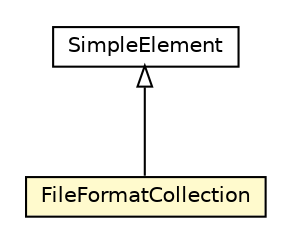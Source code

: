 #!/usr/local/bin/dot
#
# Class diagram 
# Generated by UMLGraph version 5.1 (http://www.umlgraph.org/)
#

digraph G {
	edge [fontname="Helvetica",fontsize=10,labelfontname="Helvetica",labelfontsize=10];
	node [fontname="Helvetica",fontsize=10,shape=plaintext];
	nodesep=0.25;
	ranksep=0.5;
	// uk.gov.nationalarchives.droid.base.SimpleElement
	c2110 [label=<<table title="uk.gov.nationalarchives.droid.base.SimpleElement" border="0" cellborder="1" cellspacing="0" cellpadding="2" port="p" href="../base/SimpleElement.html">
		<tr><td><table border="0" cellspacing="0" cellpadding="1">
<tr><td align="center" balign="center"> SimpleElement </td></tr>
		</table></td></tr>
		</table>>, fontname="Helvetica", fontcolor="black", fontsize=10.0];
	// uk.gov.nationalarchives.droid.signatureFile.FileFormatCollection
	c2114 [label=<<table title="uk.gov.nationalarchives.droid.signatureFile.FileFormatCollection" border="0" cellborder="1" cellspacing="0" cellpadding="2" port="p" bgcolor="lemonChiffon" href="./FileFormatCollection.html">
		<tr><td><table border="0" cellspacing="0" cellpadding="1">
<tr><td align="center" balign="center"> FileFormatCollection </td></tr>
		</table></td></tr>
		</table>>, fontname="Helvetica", fontcolor="black", fontsize=10.0];
	//uk.gov.nationalarchives.droid.signatureFile.FileFormatCollection extends uk.gov.nationalarchives.droid.base.SimpleElement
	c2110:p -> c2114:p [dir=back,arrowtail=empty];
}

